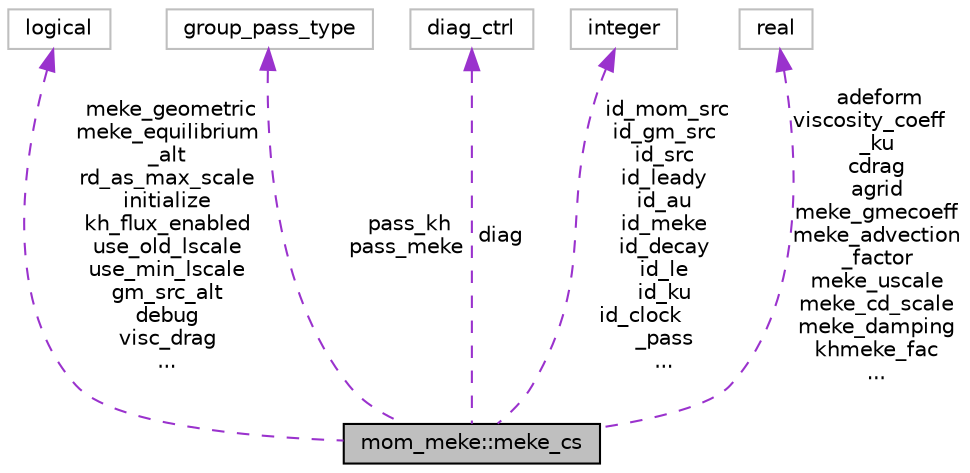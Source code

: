 digraph "mom_meke::meke_cs"
{
 // INTERACTIVE_SVG=YES
 // LATEX_PDF_SIZE
  edge [fontname="Helvetica",fontsize="10",labelfontname="Helvetica",labelfontsize="10"];
  node [fontname="Helvetica",fontsize="10",shape=record];
  Node1 [label="mom_meke::meke_cs",height=0.2,width=0.4,color="black", fillcolor="grey75", style="filled", fontcolor="black",tooltip="Control structure that contains MEKE parameters and diagnostics handles."];
  Node2 -> Node1 [dir="back",color="darkorchid3",fontsize="10",style="dashed",label=" meke_geometric\nmeke_equilibrium\l_alt\nrd_as_max_scale\ninitialize\nkh_flux_enabled\nuse_old_lscale\nuse_min_lscale\ngm_src_alt\ndebug\nvisc_drag\n..." ,fontname="Helvetica"];
  Node2 [label="logical",height=0.2,width=0.4,color="grey75", fillcolor="white", style="filled",tooltip=" "];
  Node3 -> Node1 [dir="back",color="darkorchid3",fontsize="10",style="dashed",label=" pass_kh\npass_meke" ,fontname="Helvetica"];
  Node3 [label="group_pass_type",height=0.2,width=0.4,color="grey75", fillcolor="white", style="filled",tooltip=" "];
  Node4 -> Node1 [dir="back",color="darkorchid3",fontsize="10",style="dashed",label=" diag" ,fontname="Helvetica"];
  Node4 [label="diag_ctrl",height=0.2,width=0.4,color="grey75", fillcolor="white", style="filled",tooltip=" "];
  Node5 -> Node1 [dir="back",color="darkorchid3",fontsize="10",style="dashed",label=" id_mom_src\nid_gm_src\nid_src\nid_leady\nid_au\nid_meke\nid_decay\nid_le\nid_ku\nid_clock\l_pass\n..." ,fontname="Helvetica"];
  Node5 [label="integer",height=0.2,width=0.4,color="grey75", fillcolor="white", style="filled",tooltip=" "];
  Node6 -> Node1 [dir="back",color="darkorchid3",fontsize="10",style="dashed",label=" adeform\nviscosity_coeff\l_ku\ncdrag\nagrid\nmeke_gmecoeff\nmeke_advection\l_factor\nmeke_uscale\nmeke_cd_scale\nmeke_damping\nkhmeke_fac\n..." ,fontname="Helvetica"];
  Node6 [label="real",height=0.2,width=0.4,color="grey75", fillcolor="white", style="filled",tooltip=" "];
}
